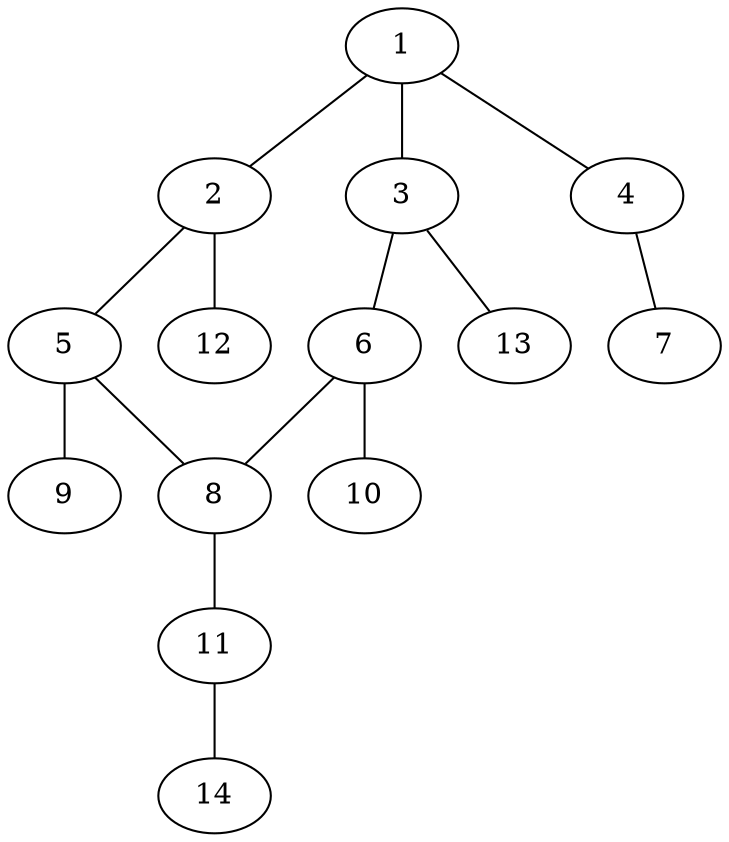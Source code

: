 graph molecule_888 {
	1	 [chem=C];
	2	 [chem=C];
	1 -- 2	 [valence=1];
	3	 [chem=C];
	1 -- 3	 [valence=2];
	4	 [chem=C];
	1 -- 4	 [valence=1];
	5	 [chem=C];
	2 -- 5	 [valence=2];
	12	 [chem=H];
	2 -- 12	 [valence=1];
	6	 [chem=C];
	3 -- 6	 [valence=1];
	13	 [chem=H];
	3 -- 13	 [valence=1];
	7	 [chem=N];
	4 -- 7	 [valence=3];
	8	 [chem=C];
	5 -- 8	 [valence=1];
	9	 [chem=Br];
	5 -- 9	 [valence=1];
	6 -- 8	 [valence=2];
	10	 [chem=Br];
	6 -- 10	 [valence=1];
	11	 [chem=O];
	8 -- 11	 [valence=1];
	14	 [chem=H];
	11 -- 14	 [valence=1];
}
